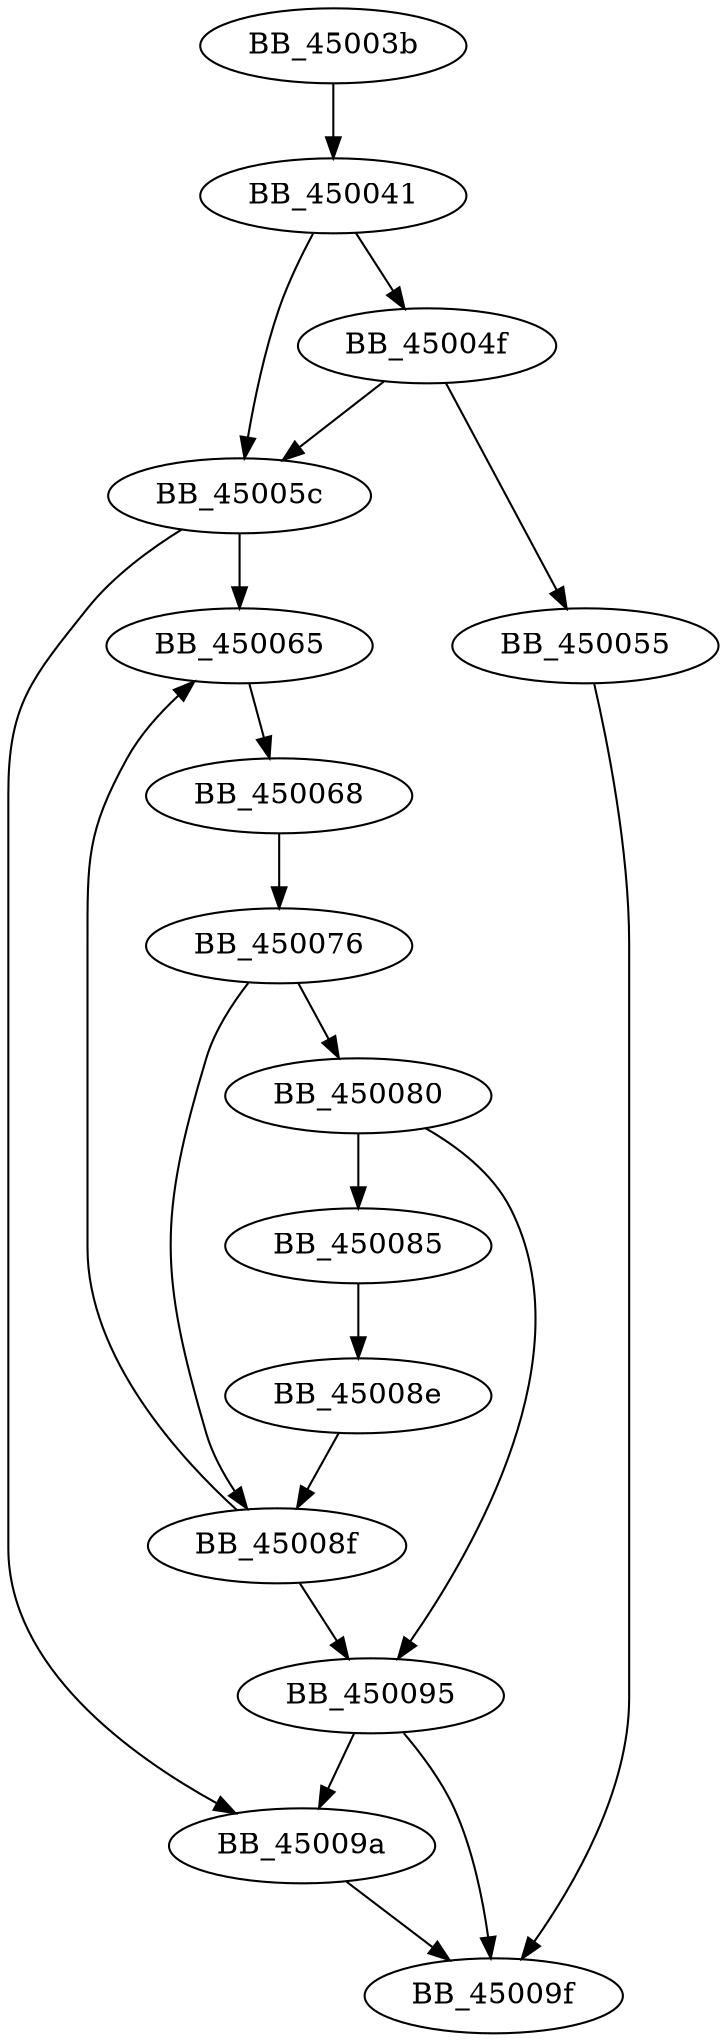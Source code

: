 DiGraph sub_45003B{
BB_45003b->BB_450041
BB_450041->BB_45004f
BB_450041->BB_45005c
BB_45004f->BB_450055
BB_45004f->BB_45005c
BB_450055->BB_45009f
BB_45005c->BB_450065
BB_45005c->BB_45009a
BB_450065->BB_450068
BB_450068->BB_450076
BB_450076->BB_450080
BB_450076->BB_45008f
BB_450080->BB_450085
BB_450080->BB_450095
BB_450085->BB_45008e
BB_45008e->BB_45008f
BB_45008f->BB_450065
BB_45008f->BB_450095
BB_450095->BB_45009a
BB_450095->BB_45009f
BB_45009a->BB_45009f
}
